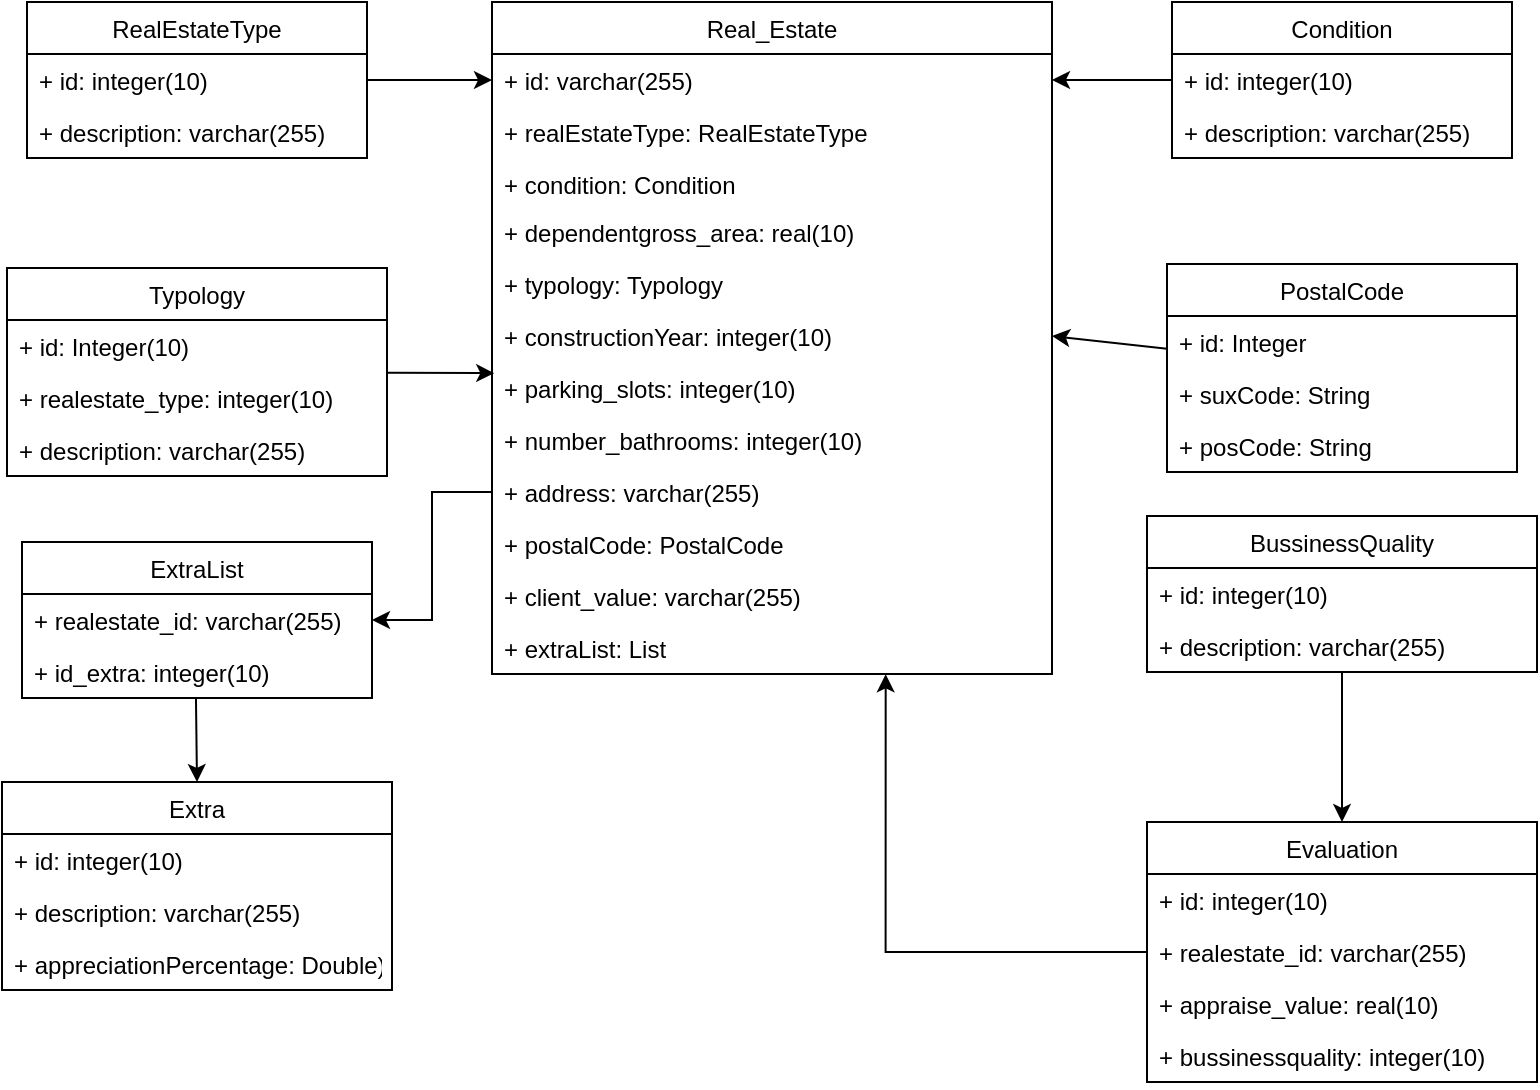 <mxfile version="20.4.1" type="device"><diagram id="vkvNA5qGH4sG4ru66Nk5" name="Page-1"><mxGraphModel dx="682" dy="504" grid="1" gridSize="10" guides="1" tooltips="1" connect="1" arrows="1" fold="1" page="1" pageScale="1" pageWidth="850" pageHeight="1100" math="0" shadow="0"><root><mxCell id="0"/><mxCell id="1" parent="0"/><mxCell id="FjLEfLruH0mDrfmqtLoM-70" style="rounded=0;orthogonalLoop=1;jettySize=auto;html=1;entryX=0;entryY=0.5;entryDx=0;entryDy=0;" parent="1" source="FjLEfLruH0mDrfmqtLoM-3" target="FjLEfLruH0mDrfmqtLoM-24" edge="1"><mxGeometry relative="1" as="geometry"/></mxCell><mxCell id="FjLEfLruH0mDrfmqtLoM-3" value="RealEstateType" style="swimlane;fontStyle=0;childLayout=stackLayout;horizontal=1;startSize=26;fillColor=none;horizontalStack=0;resizeParent=1;resizeParentMax=0;resizeLast=0;collapsible=1;marginBottom=0;" parent="1" vertex="1"><mxGeometry x="37.5" y="130" width="170" height="78" as="geometry"/></mxCell><mxCell id="FjLEfLruH0mDrfmqtLoM-4" value="+ id: integer(10)" style="text;strokeColor=none;fillColor=none;align=left;verticalAlign=top;spacingLeft=4;spacingRight=4;overflow=hidden;rotatable=0;points=[[0,0.5],[1,0.5]];portConstraint=eastwest;" parent="FjLEfLruH0mDrfmqtLoM-3" vertex="1"><mxGeometry y="26" width="170" height="26" as="geometry"/></mxCell><mxCell id="FjLEfLruH0mDrfmqtLoM-5" value="+ description: varchar(255)" style="text;strokeColor=none;fillColor=none;align=left;verticalAlign=top;spacingLeft=4;spacingRight=4;overflow=hidden;rotatable=0;points=[[0,0.5],[1,0.5]];portConstraint=eastwest;" parent="FjLEfLruH0mDrfmqtLoM-3" vertex="1"><mxGeometry y="52" width="170" height="26" as="geometry"/></mxCell><mxCell id="FjLEfLruH0mDrfmqtLoM-85" style="edgeStyle=none;rounded=0;orthogonalLoop=1;jettySize=auto;html=1;entryX=0.004;entryY=0.137;entryDx=0;entryDy=0;entryPerimeter=0;" parent="1" source="FjLEfLruH0mDrfmqtLoM-11" edge="1"><mxGeometry relative="1" as="geometry"><mxPoint x="271.12" y="315.562" as="targetPoint"/></mxGeometry></mxCell><mxCell id="FjLEfLruH0mDrfmqtLoM-11" value="Typology" style="swimlane;fontStyle=0;childLayout=stackLayout;horizontal=1;startSize=26;fillColor=none;horizontalStack=0;resizeParent=1;resizeParentMax=0;resizeLast=0;collapsible=1;marginBottom=0;" parent="1" vertex="1"><mxGeometry x="27.5" y="263" width="190" height="104" as="geometry"/></mxCell><mxCell id="FjLEfLruH0mDrfmqtLoM-12" value="+ id: Integer(10)" style="text;strokeColor=none;fillColor=none;align=left;verticalAlign=top;spacingLeft=4;spacingRight=4;overflow=hidden;rotatable=0;points=[[0,0.5],[1,0.5]];portConstraint=eastwest;" parent="FjLEfLruH0mDrfmqtLoM-11" vertex="1"><mxGeometry y="26" width="190" height="26" as="geometry"/></mxCell><mxCell id="FjLEfLruH0mDrfmqtLoM-13" value="+ realestate_type: integer(10)" style="text;strokeColor=none;fillColor=none;align=left;verticalAlign=top;spacingLeft=4;spacingRight=4;overflow=hidden;rotatable=0;points=[[0,0.5],[1,0.5]];portConstraint=eastwest;" parent="FjLEfLruH0mDrfmqtLoM-11" vertex="1"><mxGeometry y="52" width="190" height="26" as="geometry"/></mxCell><mxCell id="FjLEfLruH0mDrfmqtLoM-14" value="+ description: varchar(255)" style="text;strokeColor=none;fillColor=none;align=left;verticalAlign=top;spacingLeft=4;spacingRight=4;overflow=hidden;rotatable=0;points=[[0,0.5],[1,0.5]];portConstraint=eastwest;" parent="FjLEfLruH0mDrfmqtLoM-11" vertex="1"><mxGeometry y="78" width="190" height="26" as="geometry"/></mxCell><mxCell id="FjLEfLruH0mDrfmqtLoM-79" style="edgeStyle=orthogonalEdgeStyle;rounded=0;orthogonalLoop=1;jettySize=auto;html=1;exitX=0;exitY=0.5;exitDx=0;exitDy=0;entryX=1;entryY=0.5;entryDx=0;entryDy=0;" parent="1" source="FjLEfLruH0mDrfmqtLoM-63" target="FjLEfLruH0mDrfmqtLoM-16" edge="1"><mxGeometry relative="1" as="geometry"><mxPoint x="310" y="580" as="targetPoint"/></mxGeometry></mxCell><mxCell id="FjLEfLruH0mDrfmqtLoM-15" value="ExtraList" style="swimlane;fontStyle=0;childLayout=stackLayout;horizontal=1;startSize=26;fillColor=none;horizontalStack=0;resizeParent=1;resizeParentMax=0;resizeLast=0;collapsible=1;marginBottom=0;" parent="1" vertex="1"><mxGeometry x="35" y="400" width="175" height="78" as="geometry"/></mxCell><mxCell id="FjLEfLruH0mDrfmqtLoM-16" value="+ realestate_id: varchar(255)" style="text;strokeColor=none;fillColor=none;align=left;verticalAlign=top;spacingLeft=4;spacingRight=4;overflow=hidden;rotatable=0;points=[[0,0.5],[1,0.5]];portConstraint=eastwest;" parent="FjLEfLruH0mDrfmqtLoM-15" vertex="1"><mxGeometry y="26" width="175" height="26" as="geometry"/></mxCell><mxCell id="FjLEfLruH0mDrfmqtLoM-17" value="+ id_extra: integer(10)" style="text;strokeColor=none;fillColor=none;align=left;verticalAlign=top;spacingLeft=4;spacingRight=4;overflow=hidden;rotatable=0;points=[[0,0.5],[1,0.5]];portConstraint=eastwest;" parent="FjLEfLruH0mDrfmqtLoM-15" vertex="1"><mxGeometry y="52" width="175" height="26" as="geometry"/></mxCell><mxCell id="FjLEfLruH0mDrfmqtLoM-19" value="Extra" style="swimlane;fontStyle=0;childLayout=stackLayout;horizontal=1;startSize=26;fillColor=none;horizontalStack=0;resizeParent=1;resizeParentMax=0;resizeLast=0;collapsible=1;marginBottom=0;" parent="1" vertex="1"><mxGeometry x="25" y="520" width="195" height="104" as="geometry"/></mxCell><mxCell id="FjLEfLruH0mDrfmqtLoM-20" value="+ id: integer(10)" style="text;strokeColor=none;fillColor=none;align=left;verticalAlign=top;spacingLeft=4;spacingRight=4;overflow=hidden;rotatable=0;points=[[0,0.5],[1,0.5]];portConstraint=eastwest;" parent="FjLEfLruH0mDrfmqtLoM-19" vertex="1"><mxGeometry y="26" width="195" height="26" as="geometry"/></mxCell><mxCell id="FjLEfLruH0mDrfmqtLoM-21" value="+ description: varchar(255)" style="text;strokeColor=none;fillColor=none;align=left;verticalAlign=top;spacingLeft=4;spacingRight=4;overflow=hidden;rotatable=0;points=[[0,0.5],[1,0.5]];portConstraint=eastwest;" parent="FjLEfLruH0mDrfmqtLoM-19" vertex="1"><mxGeometry y="52" width="195" height="26" as="geometry"/></mxCell><mxCell id="FjLEfLruH0mDrfmqtLoM-22" value="+ appreciationPercentage: Double)" style="text;strokeColor=none;fillColor=none;align=left;verticalAlign=top;spacingLeft=4;spacingRight=4;overflow=hidden;rotatable=0;points=[[0,0.5],[1,0.5]];portConstraint=eastwest;" parent="FjLEfLruH0mDrfmqtLoM-19" vertex="1"><mxGeometry y="78" width="195" height="26" as="geometry"/></mxCell><mxCell id="FjLEfLruH0mDrfmqtLoM-23" value="Real_Estate" style="swimlane;fontStyle=0;childLayout=stackLayout;horizontal=1;startSize=26;fillColor=none;horizontalStack=0;resizeParent=1;resizeParentMax=0;resizeLast=0;collapsible=1;marginBottom=0;" parent="1" vertex="1"><mxGeometry x="270" y="130" width="280" height="336" as="geometry"/></mxCell><mxCell id="FjLEfLruH0mDrfmqtLoM-24" value="+ id: varchar(255)" style="text;strokeColor=none;fillColor=none;align=left;verticalAlign=top;spacingLeft=4;spacingRight=4;overflow=hidden;rotatable=0;points=[[0,0.5],[1,0.5]];portConstraint=eastwest;" parent="FjLEfLruH0mDrfmqtLoM-23" vertex="1"><mxGeometry y="26" width="280" height="26" as="geometry"/></mxCell><mxCell id="FjLEfLruH0mDrfmqtLoM-31" value="+ realEstateType: RealEstateType" style="text;strokeColor=none;fillColor=none;align=left;verticalAlign=top;spacingLeft=4;spacingRight=4;overflow=hidden;rotatable=0;points=[[0,0.5],[1,0.5]];portConstraint=eastwest;" parent="FjLEfLruH0mDrfmqtLoM-23" vertex="1"><mxGeometry y="52" width="280" height="26" as="geometry"/></mxCell><mxCell id="FjLEfLruH0mDrfmqtLoM-32" value="+ condition: Condition" style="text;strokeColor=none;fillColor=none;align=left;verticalAlign=top;spacingLeft=4;spacingRight=4;overflow=hidden;rotatable=0;points=[[0,0.5],[1,0.5]];portConstraint=eastwest;" parent="FjLEfLruH0mDrfmqtLoM-23" vertex="1"><mxGeometry y="78" width="280" height="24" as="geometry"/></mxCell><mxCell id="FjLEfLruH0mDrfmqtLoM-33" value="+ dependentgross_area: real(10)" style="text;strokeColor=none;fillColor=none;align=left;verticalAlign=top;spacingLeft=4;spacingRight=4;overflow=hidden;rotatable=0;points=[[0,0.5],[1,0.5]];portConstraint=eastwest;" parent="FjLEfLruH0mDrfmqtLoM-23" vertex="1"><mxGeometry y="102" width="280" height="26" as="geometry"/></mxCell><mxCell id="FjLEfLruH0mDrfmqtLoM-34" value="+ typology: Typology" style="text;strokeColor=none;fillColor=none;align=left;verticalAlign=top;spacingLeft=4;spacingRight=4;overflow=hidden;rotatable=0;points=[[0,0.5],[1,0.5]];portConstraint=eastwest;" parent="FjLEfLruH0mDrfmqtLoM-23" vertex="1"><mxGeometry y="128" width="280" height="26" as="geometry"/></mxCell><mxCell id="FjLEfLruH0mDrfmqtLoM-35" value="+ constructionYear: integer(10)" style="text;strokeColor=none;fillColor=none;align=left;verticalAlign=top;spacingLeft=4;spacingRight=4;overflow=hidden;rotatable=0;points=[[0,0.5],[1,0.5]];portConstraint=eastwest;" parent="FjLEfLruH0mDrfmqtLoM-23" vertex="1"><mxGeometry y="154" width="280" height="26" as="geometry"/></mxCell><mxCell id="FjLEfLruH0mDrfmqtLoM-25" value="+ parking_slots: integer(10)" style="text;strokeColor=none;fillColor=none;align=left;verticalAlign=top;spacingLeft=4;spacingRight=4;overflow=hidden;rotatable=0;points=[[0,0.5],[1,0.5]];portConstraint=eastwest;" parent="FjLEfLruH0mDrfmqtLoM-23" vertex="1"><mxGeometry y="180" width="280" height="26" as="geometry"/></mxCell><mxCell id="FjLEfLruH0mDrfmqtLoM-26" value="+ number_bathrooms: integer(10)" style="text;strokeColor=none;fillColor=none;align=left;verticalAlign=top;spacingLeft=4;spacingRight=4;overflow=hidden;rotatable=0;points=[[0,0.5],[1,0.5]];portConstraint=eastwest;" parent="FjLEfLruH0mDrfmqtLoM-23" vertex="1"><mxGeometry y="206" width="280" height="26" as="geometry"/></mxCell><mxCell id="FjLEfLruH0mDrfmqtLoM-63" value="+ address: varchar(255)" style="text;strokeColor=none;fillColor=none;align=left;verticalAlign=top;spacingLeft=4;spacingRight=4;overflow=hidden;rotatable=0;points=[[0,0.5],[1,0.5]];portConstraint=eastwest;" parent="FjLEfLruH0mDrfmqtLoM-23" vertex="1"><mxGeometry y="232" width="280" height="26" as="geometry"/></mxCell><mxCell id="FjLEfLruH0mDrfmqtLoM-65" value="+ postalCode: PostalCode" style="text;strokeColor=none;fillColor=none;align=left;verticalAlign=top;spacingLeft=4;spacingRight=4;overflow=hidden;rotatable=0;points=[[0,0.5],[1,0.5]];portConstraint=eastwest;" parent="FjLEfLruH0mDrfmqtLoM-23" vertex="1"><mxGeometry y="258" width="280" height="26" as="geometry"/></mxCell><mxCell id="FjLEfLruH0mDrfmqtLoM-66" value="+ client_value: varchar(255)" style="text;strokeColor=none;fillColor=none;align=left;verticalAlign=top;spacingLeft=4;spacingRight=4;overflow=hidden;rotatable=0;points=[[0,0.5],[1,0.5]];portConstraint=eastwest;" parent="FjLEfLruH0mDrfmqtLoM-23" vertex="1"><mxGeometry y="284" width="280" height="26" as="geometry"/></mxCell><mxCell id="FjLEfLruH0mDrfmqtLoM-64" value="+ extraList: List" style="text;strokeColor=none;fillColor=none;align=left;verticalAlign=top;spacingLeft=4;spacingRight=4;overflow=hidden;rotatable=0;points=[[0,0.5],[1,0.5]];portConstraint=eastwest;" parent="FjLEfLruH0mDrfmqtLoM-23" vertex="1"><mxGeometry y="310" width="280" height="26" as="geometry"/></mxCell><mxCell id="FjLEfLruH0mDrfmqtLoM-82" style="edgeStyle=orthogonalEdgeStyle;rounded=0;orthogonalLoop=1;jettySize=auto;html=1;entryX=0.703;entryY=1.005;entryDx=0;entryDy=0;entryPerimeter=0;exitX=0;exitY=0.5;exitDx=0;exitDy=0;" parent="1" source="FjLEfLruH0mDrfmqtLoM-44" target="FjLEfLruH0mDrfmqtLoM-64" edge="1"><mxGeometry relative="1" as="geometry"><mxPoint x="460" y="510" as="targetPoint"/></mxGeometry></mxCell><mxCell id="FjLEfLruH0mDrfmqtLoM-40" value="Evaluation" style="swimlane;fontStyle=0;childLayout=stackLayout;horizontal=1;startSize=26;fillColor=none;horizontalStack=0;resizeParent=1;resizeParentMax=0;resizeLast=0;collapsible=1;marginBottom=0;" parent="1" vertex="1"><mxGeometry x="597.5" y="540" width="195" height="130" as="geometry"/></mxCell><mxCell id="FjLEfLruH0mDrfmqtLoM-41" value="+ id: integer(10)" style="text;strokeColor=none;fillColor=none;align=left;verticalAlign=top;spacingLeft=4;spacingRight=4;overflow=hidden;rotatable=0;points=[[0,0.5],[1,0.5]];portConstraint=eastwest;" parent="FjLEfLruH0mDrfmqtLoM-40" vertex="1"><mxGeometry y="26" width="195" height="26" as="geometry"/></mxCell><mxCell id="FjLEfLruH0mDrfmqtLoM-44" value="+ realestate_id: varchar(255)" style="text;strokeColor=none;fillColor=none;align=left;verticalAlign=top;spacingLeft=4;spacingRight=4;overflow=hidden;rotatable=0;points=[[0,0.5],[1,0.5]];portConstraint=eastwest;" parent="FjLEfLruH0mDrfmqtLoM-40" vertex="1"><mxGeometry y="52" width="195" height="26" as="geometry"/></mxCell><mxCell id="FjLEfLruH0mDrfmqtLoM-45" value="+ appraise_value: real(10)" style="text;strokeColor=none;fillColor=none;align=left;verticalAlign=top;spacingLeft=4;spacingRight=4;overflow=hidden;rotatable=0;points=[[0,0.5],[1,0.5]];portConstraint=eastwest;" parent="FjLEfLruH0mDrfmqtLoM-40" vertex="1"><mxGeometry y="78" width="195" height="26" as="geometry"/></mxCell><mxCell id="FjLEfLruH0mDrfmqtLoM-46" value="+ bussinessquality: integer(10)" style="text;strokeColor=none;fillColor=none;align=left;verticalAlign=top;spacingLeft=4;spacingRight=4;overflow=hidden;rotatable=0;points=[[0,0.5],[1,0.5]];portConstraint=eastwest;" parent="FjLEfLruH0mDrfmqtLoM-40" vertex="1"><mxGeometry y="104" width="195" height="26" as="geometry"/></mxCell><mxCell id="FjLEfLruH0mDrfmqtLoM-81" style="edgeStyle=orthogonalEdgeStyle;rounded=0;orthogonalLoop=1;jettySize=auto;html=1;entryX=0.5;entryY=0;entryDx=0;entryDy=0;" parent="1" source="FjLEfLruH0mDrfmqtLoM-47" target="FjLEfLruH0mDrfmqtLoM-40" edge="1"><mxGeometry relative="1" as="geometry"/></mxCell><mxCell id="FjLEfLruH0mDrfmqtLoM-47" value="BussinessQuality" style="swimlane;fontStyle=0;childLayout=stackLayout;horizontal=1;startSize=26;fillColor=none;horizontalStack=0;resizeParent=1;resizeParentMax=0;resizeLast=0;collapsible=1;marginBottom=0;" parent="1" vertex="1"><mxGeometry x="597.5" y="387" width="195" height="78" as="geometry"/></mxCell><mxCell id="FjLEfLruH0mDrfmqtLoM-48" value="+ id: integer(10)" style="text;strokeColor=none;fillColor=none;align=left;verticalAlign=top;spacingLeft=4;spacingRight=4;overflow=hidden;rotatable=0;points=[[0,0.5],[1,0.5]];portConstraint=eastwest;" parent="FjLEfLruH0mDrfmqtLoM-47" vertex="1"><mxGeometry y="26" width="195" height="26" as="geometry"/></mxCell><mxCell id="FjLEfLruH0mDrfmqtLoM-49" value="+ description: varchar(255)" style="text;strokeColor=none;fillColor=none;align=left;verticalAlign=top;spacingLeft=4;spacingRight=4;overflow=hidden;rotatable=0;points=[[0,0.5],[1,0.5]];portConstraint=eastwest;" parent="FjLEfLruH0mDrfmqtLoM-47" vertex="1"><mxGeometry y="52" width="195" height="26" as="geometry"/></mxCell><mxCell id="FjLEfLruH0mDrfmqtLoM-92" style="edgeStyle=none;rounded=0;orthogonalLoop=1;jettySize=auto;html=1;entryX=1;entryY=0.5;entryDx=0;entryDy=0;" parent="1" source="FjLEfLruH0mDrfmqtLoM-53" target="FjLEfLruH0mDrfmqtLoM-35" edge="1"><mxGeometry relative="1" as="geometry"/></mxCell><mxCell id="FjLEfLruH0mDrfmqtLoM-53" value="PostalCode" style="swimlane;fontStyle=0;childLayout=stackLayout;horizontal=1;startSize=26;fillColor=none;horizontalStack=0;resizeParent=1;resizeParentMax=0;resizeLast=0;collapsible=1;marginBottom=0;" parent="1" vertex="1"><mxGeometry x="607.5" y="261" width="175" height="104" as="geometry"/></mxCell><mxCell id="FjLEfLruH0mDrfmqtLoM-54" value="+ id: Integer" style="text;strokeColor=none;fillColor=none;align=left;verticalAlign=top;spacingLeft=4;spacingRight=4;overflow=hidden;rotatable=0;points=[[0,0.5],[1,0.5]];portConstraint=eastwest;" parent="FjLEfLruH0mDrfmqtLoM-53" vertex="1"><mxGeometry y="26" width="175" height="26" as="geometry"/></mxCell><mxCell id="FjLEfLruH0mDrfmqtLoM-56" value="+ suxCode: String" style="text;strokeColor=none;fillColor=none;align=left;verticalAlign=top;spacingLeft=4;spacingRight=4;overflow=hidden;rotatable=0;points=[[0,0.5],[1,0.5]];portConstraint=eastwest;" parent="FjLEfLruH0mDrfmqtLoM-53" vertex="1"><mxGeometry y="52" width="175" height="26" as="geometry"/></mxCell><mxCell id="AzATwWSMXyno2qvYf-IT-1" value="+ posCode: String" style="text;strokeColor=none;fillColor=none;align=left;verticalAlign=top;spacingLeft=4;spacingRight=4;overflow=hidden;rotatable=0;points=[[0,0.5],[1,0.5]];portConstraint=eastwest;" vertex="1" parent="FjLEfLruH0mDrfmqtLoM-53"><mxGeometry y="78" width="175" height="26" as="geometry"/></mxCell><mxCell id="FjLEfLruH0mDrfmqtLoM-84" style="edgeStyle=orthogonalEdgeStyle;rounded=0;orthogonalLoop=1;jettySize=auto;html=1;entryX=1;entryY=0.5;entryDx=0;entryDy=0;" parent="1" source="FjLEfLruH0mDrfmqtLoM-60" target="FjLEfLruH0mDrfmqtLoM-24" edge="1"><mxGeometry relative="1" as="geometry"/></mxCell><mxCell id="FjLEfLruH0mDrfmqtLoM-60" value="Condition" style="swimlane;fontStyle=0;childLayout=stackLayout;horizontal=1;startSize=26;fillColor=none;horizontalStack=0;resizeParent=1;resizeParentMax=0;resizeLast=0;collapsible=1;marginBottom=0;" parent="1" vertex="1"><mxGeometry x="610" y="130" width="170" height="78" as="geometry"><mxRectangle x="270" y="520" width="90" height="30" as="alternateBounds"/></mxGeometry></mxCell><mxCell id="FjLEfLruH0mDrfmqtLoM-61" value="+ id: integer(10)" style="text;strokeColor=none;fillColor=none;align=left;verticalAlign=top;spacingLeft=4;spacingRight=4;overflow=hidden;rotatable=0;points=[[0,0.5],[1,0.5]];portConstraint=eastwest;" parent="FjLEfLruH0mDrfmqtLoM-60" vertex="1"><mxGeometry y="26" width="170" height="26" as="geometry"/></mxCell><mxCell id="FjLEfLruH0mDrfmqtLoM-62" value="+ description: varchar(255)" style="text;strokeColor=none;fillColor=none;align=left;verticalAlign=top;spacingLeft=4;spacingRight=4;overflow=hidden;rotatable=0;points=[[0,0.5],[1,0.5]];portConstraint=eastwest;" parent="FjLEfLruH0mDrfmqtLoM-60" vertex="1"><mxGeometry y="52" width="170" height="26" as="geometry"/></mxCell><mxCell id="FjLEfLruH0mDrfmqtLoM-95" style="edgeStyle=none;rounded=0;orthogonalLoop=1;jettySize=auto;html=1;entryX=0.5;entryY=0;entryDx=0;entryDy=0;exitX=0.497;exitY=0.984;exitDx=0;exitDy=0;exitPerimeter=0;" parent="1" source="FjLEfLruH0mDrfmqtLoM-17" target="FjLEfLruH0mDrfmqtLoM-19" edge="1"><mxGeometry relative="1" as="geometry"/></mxCell></root></mxGraphModel></diagram></mxfile>